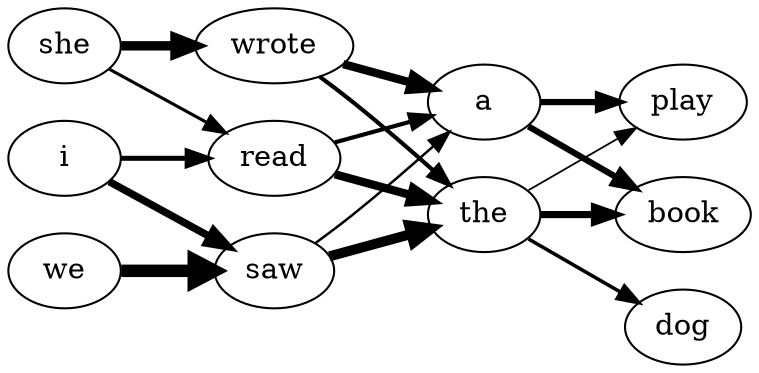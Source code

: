 digraph {rankdir=LR;a -> book [penwidth=3];
a -> play [penwidth=3];
i -> read [penwidth=2.4];
i -> saw [penwidth=3.6];
read -> a [penwidth=2];
read -> the [penwidth=4];
saw -> a [penwidth=1.2];
saw -> the [penwidth=4.8];
she -> read [penwidth=1.5];
she -> wrote [penwidth=4.5];
the -> book [penwidth=3.42857142857143];
the -> dog [penwidth=1.71428571428571];
the -> play [penwidth=0.857142857142857];
we -> saw [penwidth=6];
wrote -> a [penwidth=4];
wrote -> the [penwidth=2];
}